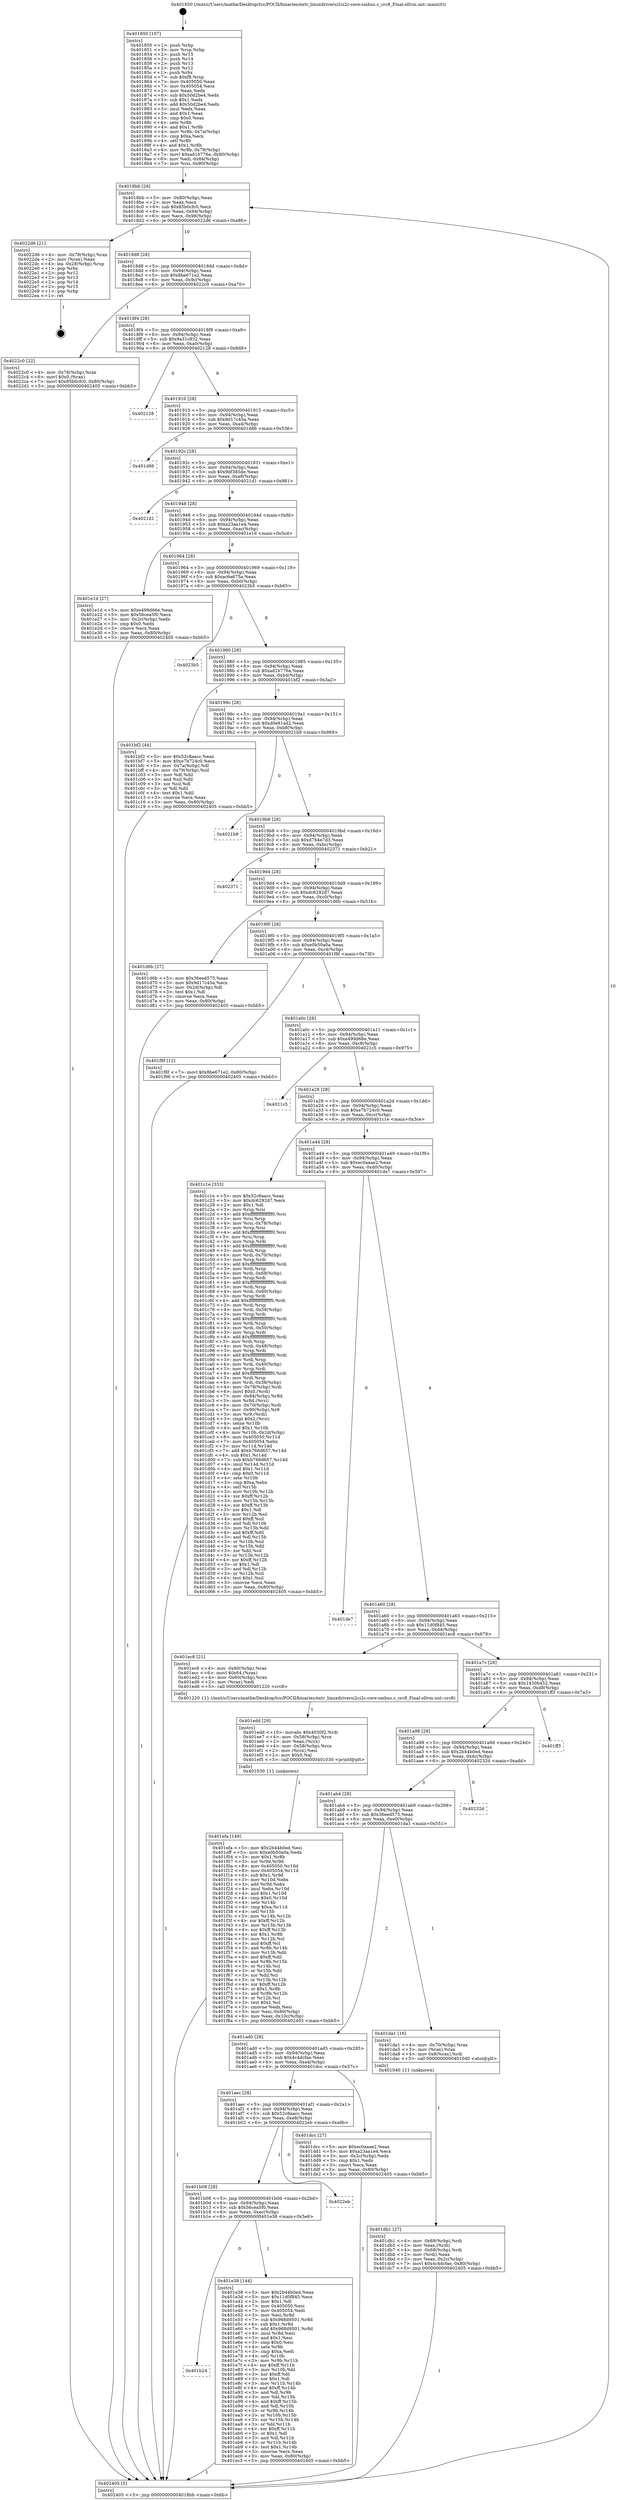digraph "0x401850" {
  label = "0x401850 (/mnt/c/Users/mathe/Desktop/tcc/POCII/binaries/extr_linuxdriversi2ci2c-core-smbus.c_crc8_Final-ollvm.out::main(0))"
  labelloc = "t"
  node[shape=record]

  Entry [label="",width=0.3,height=0.3,shape=circle,fillcolor=black,style=filled]
  "0x4018bb" [label="{
     0x4018bb [29]\l
     | [instrs]\l
     &nbsp;&nbsp;0x4018bb \<+3\>: mov -0x80(%rbp),%eax\l
     &nbsp;&nbsp;0x4018be \<+2\>: mov %eax,%ecx\l
     &nbsp;&nbsp;0x4018c0 \<+6\>: sub $0x85b0cfc0,%ecx\l
     &nbsp;&nbsp;0x4018c6 \<+6\>: mov %eax,-0x94(%rbp)\l
     &nbsp;&nbsp;0x4018cc \<+6\>: mov %ecx,-0x98(%rbp)\l
     &nbsp;&nbsp;0x4018d2 \<+6\>: je 00000000004022d6 \<main+0xa86\>\l
  }"]
  "0x4022d6" [label="{
     0x4022d6 [21]\l
     | [instrs]\l
     &nbsp;&nbsp;0x4022d6 \<+4\>: mov -0x78(%rbp),%rax\l
     &nbsp;&nbsp;0x4022da \<+2\>: mov (%rax),%eax\l
     &nbsp;&nbsp;0x4022dc \<+4\>: lea -0x28(%rbp),%rsp\l
     &nbsp;&nbsp;0x4022e0 \<+1\>: pop %rbx\l
     &nbsp;&nbsp;0x4022e1 \<+2\>: pop %r12\l
     &nbsp;&nbsp;0x4022e3 \<+2\>: pop %r13\l
     &nbsp;&nbsp;0x4022e5 \<+2\>: pop %r14\l
     &nbsp;&nbsp;0x4022e7 \<+2\>: pop %r15\l
     &nbsp;&nbsp;0x4022e9 \<+1\>: pop %rbp\l
     &nbsp;&nbsp;0x4022ea \<+1\>: ret\l
  }"]
  "0x4018d8" [label="{
     0x4018d8 [28]\l
     | [instrs]\l
     &nbsp;&nbsp;0x4018d8 \<+5\>: jmp 00000000004018dd \<main+0x8d\>\l
     &nbsp;&nbsp;0x4018dd \<+6\>: mov -0x94(%rbp),%eax\l
     &nbsp;&nbsp;0x4018e3 \<+5\>: sub $0x8be671e2,%eax\l
     &nbsp;&nbsp;0x4018e8 \<+6\>: mov %eax,-0x9c(%rbp)\l
     &nbsp;&nbsp;0x4018ee \<+6\>: je 00000000004022c0 \<main+0xa70\>\l
  }"]
  Exit [label="",width=0.3,height=0.3,shape=circle,fillcolor=black,style=filled,peripheries=2]
  "0x4022c0" [label="{
     0x4022c0 [22]\l
     | [instrs]\l
     &nbsp;&nbsp;0x4022c0 \<+4\>: mov -0x78(%rbp),%rax\l
     &nbsp;&nbsp;0x4022c4 \<+6\>: movl $0x0,(%rax)\l
     &nbsp;&nbsp;0x4022ca \<+7\>: movl $0x85b0cfc0,-0x80(%rbp)\l
     &nbsp;&nbsp;0x4022d1 \<+5\>: jmp 0000000000402405 \<main+0xbb5\>\l
  }"]
  "0x4018f4" [label="{
     0x4018f4 [28]\l
     | [instrs]\l
     &nbsp;&nbsp;0x4018f4 \<+5\>: jmp 00000000004018f9 \<main+0xa9\>\l
     &nbsp;&nbsp;0x4018f9 \<+6\>: mov -0x94(%rbp),%eax\l
     &nbsp;&nbsp;0x4018ff \<+5\>: sub $0x9a31c932,%eax\l
     &nbsp;&nbsp;0x401904 \<+6\>: mov %eax,-0xa0(%rbp)\l
     &nbsp;&nbsp;0x40190a \<+6\>: je 0000000000402128 \<main+0x8d8\>\l
  }"]
  "0x401efa" [label="{
     0x401efa [149]\l
     | [instrs]\l
     &nbsp;&nbsp;0x401efa \<+5\>: mov $0x2b44b0ed,%esi\l
     &nbsp;&nbsp;0x401eff \<+5\>: mov $0xe0b50a0a,%edx\l
     &nbsp;&nbsp;0x401f04 \<+3\>: mov $0x1,%r8b\l
     &nbsp;&nbsp;0x401f07 \<+3\>: xor %r9d,%r9d\l
     &nbsp;&nbsp;0x401f0a \<+8\>: mov 0x405050,%r10d\l
     &nbsp;&nbsp;0x401f12 \<+8\>: mov 0x405054,%r11d\l
     &nbsp;&nbsp;0x401f1a \<+4\>: sub $0x1,%r9d\l
     &nbsp;&nbsp;0x401f1e \<+3\>: mov %r10d,%ebx\l
     &nbsp;&nbsp;0x401f21 \<+3\>: add %r9d,%ebx\l
     &nbsp;&nbsp;0x401f24 \<+4\>: imul %ebx,%r10d\l
     &nbsp;&nbsp;0x401f28 \<+4\>: and $0x1,%r10d\l
     &nbsp;&nbsp;0x401f2c \<+4\>: cmp $0x0,%r10d\l
     &nbsp;&nbsp;0x401f30 \<+4\>: sete %r14b\l
     &nbsp;&nbsp;0x401f34 \<+4\>: cmp $0xa,%r11d\l
     &nbsp;&nbsp;0x401f38 \<+4\>: setl %r15b\l
     &nbsp;&nbsp;0x401f3c \<+3\>: mov %r14b,%r12b\l
     &nbsp;&nbsp;0x401f3f \<+4\>: xor $0xff,%r12b\l
     &nbsp;&nbsp;0x401f43 \<+3\>: mov %r15b,%r13b\l
     &nbsp;&nbsp;0x401f46 \<+4\>: xor $0xff,%r13b\l
     &nbsp;&nbsp;0x401f4a \<+4\>: xor $0x1,%r8b\l
     &nbsp;&nbsp;0x401f4e \<+3\>: mov %r12b,%cl\l
     &nbsp;&nbsp;0x401f51 \<+3\>: and $0xff,%cl\l
     &nbsp;&nbsp;0x401f54 \<+3\>: and %r8b,%r14b\l
     &nbsp;&nbsp;0x401f57 \<+3\>: mov %r13b,%dil\l
     &nbsp;&nbsp;0x401f5a \<+4\>: and $0xff,%dil\l
     &nbsp;&nbsp;0x401f5e \<+3\>: and %r8b,%r15b\l
     &nbsp;&nbsp;0x401f61 \<+3\>: or %r14b,%cl\l
     &nbsp;&nbsp;0x401f64 \<+3\>: or %r15b,%dil\l
     &nbsp;&nbsp;0x401f67 \<+3\>: xor %dil,%cl\l
     &nbsp;&nbsp;0x401f6a \<+3\>: or %r13b,%r12b\l
     &nbsp;&nbsp;0x401f6d \<+4\>: xor $0xff,%r12b\l
     &nbsp;&nbsp;0x401f71 \<+4\>: or $0x1,%r8b\l
     &nbsp;&nbsp;0x401f75 \<+3\>: and %r8b,%r12b\l
     &nbsp;&nbsp;0x401f78 \<+3\>: or %r12b,%cl\l
     &nbsp;&nbsp;0x401f7b \<+3\>: test $0x1,%cl\l
     &nbsp;&nbsp;0x401f7e \<+3\>: cmovne %edx,%esi\l
     &nbsp;&nbsp;0x401f81 \<+3\>: mov %esi,-0x80(%rbp)\l
     &nbsp;&nbsp;0x401f84 \<+6\>: mov %eax,-0x10c(%rbp)\l
     &nbsp;&nbsp;0x401f8a \<+5\>: jmp 0000000000402405 \<main+0xbb5\>\l
  }"]
  "0x402128" [label="{
     0x402128\l
  }", style=dashed]
  "0x401910" [label="{
     0x401910 [28]\l
     | [instrs]\l
     &nbsp;&nbsp;0x401910 \<+5\>: jmp 0000000000401915 \<main+0xc5\>\l
     &nbsp;&nbsp;0x401915 \<+6\>: mov -0x94(%rbp),%eax\l
     &nbsp;&nbsp;0x40191b \<+5\>: sub $0x9d17c45a,%eax\l
     &nbsp;&nbsp;0x401920 \<+6\>: mov %eax,-0xa4(%rbp)\l
     &nbsp;&nbsp;0x401926 \<+6\>: je 0000000000401d86 \<main+0x536\>\l
  }"]
  "0x401edd" [label="{
     0x401edd [29]\l
     | [instrs]\l
     &nbsp;&nbsp;0x401edd \<+10\>: movabs $0x4030f2,%rdi\l
     &nbsp;&nbsp;0x401ee7 \<+4\>: mov -0x58(%rbp),%rcx\l
     &nbsp;&nbsp;0x401eeb \<+2\>: mov %eax,(%rcx)\l
     &nbsp;&nbsp;0x401eed \<+4\>: mov -0x58(%rbp),%rcx\l
     &nbsp;&nbsp;0x401ef1 \<+2\>: mov (%rcx),%esi\l
     &nbsp;&nbsp;0x401ef3 \<+2\>: mov $0x0,%al\l
     &nbsp;&nbsp;0x401ef5 \<+5\>: call 0000000000401030 \<printf@plt\>\l
     | [calls]\l
     &nbsp;&nbsp;0x401030 \{1\} (unknown)\l
  }"]
  "0x401d86" [label="{
     0x401d86\l
  }", style=dashed]
  "0x40192c" [label="{
     0x40192c [28]\l
     | [instrs]\l
     &nbsp;&nbsp;0x40192c \<+5\>: jmp 0000000000401931 \<main+0xe1\>\l
     &nbsp;&nbsp;0x401931 \<+6\>: mov -0x94(%rbp),%eax\l
     &nbsp;&nbsp;0x401937 \<+5\>: sub $0x9df385de,%eax\l
     &nbsp;&nbsp;0x40193c \<+6\>: mov %eax,-0xa8(%rbp)\l
     &nbsp;&nbsp;0x401942 \<+6\>: je 00000000004021d1 \<main+0x981\>\l
  }"]
  "0x401b24" [label="{
     0x401b24\l
  }", style=dashed]
  "0x4021d1" [label="{
     0x4021d1\l
  }", style=dashed]
  "0x401948" [label="{
     0x401948 [28]\l
     | [instrs]\l
     &nbsp;&nbsp;0x401948 \<+5\>: jmp 000000000040194d \<main+0xfd\>\l
     &nbsp;&nbsp;0x40194d \<+6\>: mov -0x94(%rbp),%eax\l
     &nbsp;&nbsp;0x401953 \<+5\>: sub $0xa23aa1e4,%eax\l
     &nbsp;&nbsp;0x401958 \<+6\>: mov %eax,-0xac(%rbp)\l
     &nbsp;&nbsp;0x40195e \<+6\>: je 0000000000401e1d \<main+0x5cd\>\l
  }"]
  "0x401e38" [label="{
     0x401e38 [144]\l
     | [instrs]\l
     &nbsp;&nbsp;0x401e38 \<+5\>: mov $0x2b44b0ed,%eax\l
     &nbsp;&nbsp;0x401e3d \<+5\>: mov $0x11d0f845,%ecx\l
     &nbsp;&nbsp;0x401e42 \<+2\>: mov $0x1,%dl\l
     &nbsp;&nbsp;0x401e44 \<+7\>: mov 0x405050,%esi\l
     &nbsp;&nbsp;0x401e4b \<+7\>: mov 0x405054,%edi\l
     &nbsp;&nbsp;0x401e52 \<+3\>: mov %esi,%r8d\l
     &nbsp;&nbsp;0x401e55 \<+7\>: sub $0x968d9501,%r8d\l
     &nbsp;&nbsp;0x401e5c \<+4\>: sub $0x1,%r8d\l
     &nbsp;&nbsp;0x401e60 \<+7\>: add $0x968d9501,%r8d\l
     &nbsp;&nbsp;0x401e67 \<+4\>: imul %r8d,%esi\l
     &nbsp;&nbsp;0x401e6b \<+3\>: and $0x1,%esi\l
     &nbsp;&nbsp;0x401e6e \<+3\>: cmp $0x0,%esi\l
     &nbsp;&nbsp;0x401e71 \<+4\>: sete %r9b\l
     &nbsp;&nbsp;0x401e75 \<+3\>: cmp $0xa,%edi\l
     &nbsp;&nbsp;0x401e78 \<+4\>: setl %r10b\l
     &nbsp;&nbsp;0x401e7c \<+3\>: mov %r9b,%r11b\l
     &nbsp;&nbsp;0x401e7f \<+4\>: xor $0xff,%r11b\l
     &nbsp;&nbsp;0x401e83 \<+3\>: mov %r10b,%bl\l
     &nbsp;&nbsp;0x401e86 \<+3\>: xor $0xff,%bl\l
     &nbsp;&nbsp;0x401e89 \<+3\>: xor $0x1,%dl\l
     &nbsp;&nbsp;0x401e8c \<+3\>: mov %r11b,%r14b\l
     &nbsp;&nbsp;0x401e8f \<+4\>: and $0xff,%r14b\l
     &nbsp;&nbsp;0x401e93 \<+3\>: and %dl,%r9b\l
     &nbsp;&nbsp;0x401e96 \<+3\>: mov %bl,%r15b\l
     &nbsp;&nbsp;0x401e99 \<+4\>: and $0xff,%r15b\l
     &nbsp;&nbsp;0x401e9d \<+3\>: and %dl,%r10b\l
     &nbsp;&nbsp;0x401ea0 \<+3\>: or %r9b,%r14b\l
     &nbsp;&nbsp;0x401ea3 \<+3\>: or %r10b,%r15b\l
     &nbsp;&nbsp;0x401ea6 \<+3\>: xor %r15b,%r14b\l
     &nbsp;&nbsp;0x401ea9 \<+3\>: or %bl,%r11b\l
     &nbsp;&nbsp;0x401eac \<+4\>: xor $0xff,%r11b\l
     &nbsp;&nbsp;0x401eb0 \<+3\>: or $0x1,%dl\l
     &nbsp;&nbsp;0x401eb3 \<+3\>: and %dl,%r11b\l
     &nbsp;&nbsp;0x401eb6 \<+3\>: or %r11b,%r14b\l
     &nbsp;&nbsp;0x401eb9 \<+4\>: test $0x1,%r14b\l
     &nbsp;&nbsp;0x401ebd \<+3\>: cmovne %ecx,%eax\l
     &nbsp;&nbsp;0x401ec0 \<+3\>: mov %eax,-0x80(%rbp)\l
     &nbsp;&nbsp;0x401ec3 \<+5\>: jmp 0000000000402405 \<main+0xbb5\>\l
  }"]
  "0x401e1d" [label="{
     0x401e1d [27]\l
     | [instrs]\l
     &nbsp;&nbsp;0x401e1d \<+5\>: mov $0xe499d66e,%eax\l
     &nbsp;&nbsp;0x401e22 \<+5\>: mov $0x56cea5f0,%ecx\l
     &nbsp;&nbsp;0x401e27 \<+3\>: mov -0x2c(%rbp),%edx\l
     &nbsp;&nbsp;0x401e2a \<+3\>: cmp $0x0,%edx\l
     &nbsp;&nbsp;0x401e2d \<+3\>: cmove %ecx,%eax\l
     &nbsp;&nbsp;0x401e30 \<+3\>: mov %eax,-0x80(%rbp)\l
     &nbsp;&nbsp;0x401e33 \<+5\>: jmp 0000000000402405 \<main+0xbb5\>\l
  }"]
  "0x401964" [label="{
     0x401964 [28]\l
     | [instrs]\l
     &nbsp;&nbsp;0x401964 \<+5\>: jmp 0000000000401969 \<main+0x119\>\l
     &nbsp;&nbsp;0x401969 \<+6\>: mov -0x94(%rbp),%eax\l
     &nbsp;&nbsp;0x40196f \<+5\>: sub $0xac6e675a,%eax\l
     &nbsp;&nbsp;0x401974 \<+6\>: mov %eax,-0xb0(%rbp)\l
     &nbsp;&nbsp;0x40197a \<+6\>: je 00000000004023b5 \<main+0xb65\>\l
  }"]
  "0x401b08" [label="{
     0x401b08 [28]\l
     | [instrs]\l
     &nbsp;&nbsp;0x401b08 \<+5\>: jmp 0000000000401b0d \<main+0x2bd\>\l
     &nbsp;&nbsp;0x401b0d \<+6\>: mov -0x94(%rbp),%eax\l
     &nbsp;&nbsp;0x401b13 \<+5\>: sub $0x56cea5f0,%eax\l
     &nbsp;&nbsp;0x401b18 \<+6\>: mov %eax,-0xec(%rbp)\l
     &nbsp;&nbsp;0x401b1e \<+6\>: je 0000000000401e38 \<main+0x5e8\>\l
  }"]
  "0x4023b5" [label="{
     0x4023b5\l
  }", style=dashed]
  "0x401980" [label="{
     0x401980 [28]\l
     | [instrs]\l
     &nbsp;&nbsp;0x401980 \<+5\>: jmp 0000000000401985 \<main+0x135\>\l
     &nbsp;&nbsp;0x401985 \<+6\>: mov -0x94(%rbp),%eax\l
     &nbsp;&nbsp;0x40198b \<+5\>: sub $0xad1b776a,%eax\l
     &nbsp;&nbsp;0x401990 \<+6\>: mov %eax,-0xb4(%rbp)\l
     &nbsp;&nbsp;0x401996 \<+6\>: je 0000000000401bf2 \<main+0x3a2\>\l
  }"]
  "0x4022eb" [label="{
     0x4022eb\l
  }", style=dashed]
  "0x401bf2" [label="{
     0x401bf2 [44]\l
     | [instrs]\l
     &nbsp;&nbsp;0x401bf2 \<+5\>: mov $0x52c8aacc,%eax\l
     &nbsp;&nbsp;0x401bf7 \<+5\>: mov $0xe7b724c0,%ecx\l
     &nbsp;&nbsp;0x401bfc \<+3\>: mov -0x7a(%rbp),%dl\l
     &nbsp;&nbsp;0x401bff \<+4\>: mov -0x79(%rbp),%sil\l
     &nbsp;&nbsp;0x401c03 \<+3\>: mov %dl,%dil\l
     &nbsp;&nbsp;0x401c06 \<+3\>: and %sil,%dil\l
     &nbsp;&nbsp;0x401c09 \<+3\>: xor %sil,%dl\l
     &nbsp;&nbsp;0x401c0c \<+3\>: or %dl,%dil\l
     &nbsp;&nbsp;0x401c0f \<+4\>: test $0x1,%dil\l
     &nbsp;&nbsp;0x401c13 \<+3\>: cmovne %ecx,%eax\l
     &nbsp;&nbsp;0x401c16 \<+3\>: mov %eax,-0x80(%rbp)\l
     &nbsp;&nbsp;0x401c19 \<+5\>: jmp 0000000000402405 \<main+0xbb5\>\l
  }"]
  "0x40199c" [label="{
     0x40199c [28]\l
     | [instrs]\l
     &nbsp;&nbsp;0x40199c \<+5\>: jmp 00000000004019a1 \<main+0x151\>\l
     &nbsp;&nbsp;0x4019a1 \<+6\>: mov -0x94(%rbp),%eax\l
     &nbsp;&nbsp;0x4019a7 \<+5\>: sub $0xd0e91ad2,%eax\l
     &nbsp;&nbsp;0x4019ac \<+6\>: mov %eax,-0xb8(%rbp)\l
     &nbsp;&nbsp;0x4019b2 \<+6\>: je 00000000004021b9 \<main+0x969\>\l
  }"]
  "0x402405" [label="{
     0x402405 [5]\l
     | [instrs]\l
     &nbsp;&nbsp;0x402405 \<+5\>: jmp 00000000004018bb \<main+0x6b\>\l
  }"]
  "0x401850" [label="{
     0x401850 [107]\l
     | [instrs]\l
     &nbsp;&nbsp;0x401850 \<+1\>: push %rbp\l
     &nbsp;&nbsp;0x401851 \<+3\>: mov %rsp,%rbp\l
     &nbsp;&nbsp;0x401854 \<+2\>: push %r15\l
     &nbsp;&nbsp;0x401856 \<+2\>: push %r14\l
     &nbsp;&nbsp;0x401858 \<+2\>: push %r13\l
     &nbsp;&nbsp;0x40185a \<+2\>: push %r12\l
     &nbsp;&nbsp;0x40185c \<+1\>: push %rbx\l
     &nbsp;&nbsp;0x40185d \<+7\>: sub $0xf8,%rsp\l
     &nbsp;&nbsp;0x401864 \<+7\>: mov 0x405050,%eax\l
     &nbsp;&nbsp;0x40186b \<+7\>: mov 0x405054,%ecx\l
     &nbsp;&nbsp;0x401872 \<+2\>: mov %eax,%edx\l
     &nbsp;&nbsp;0x401874 \<+6\>: sub $0x50d2be4,%edx\l
     &nbsp;&nbsp;0x40187a \<+3\>: sub $0x1,%edx\l
     &nbsp;&nbsp;0x40187d \<+6\>: add $0x50d2be4,%edx\l
     &nbsp;&nbsp;0x401883 \<+3\>: imul %edx,%eax\l
     &nbsp;&nbsp;0x401886 \<+3\>: and $0x1,%eax\l
     &nbsp;&nbsp;0x401889 \<+3\>: cmp $0x0,%eax\l
     &nbsp;&nbsp;0x40188c \<+4\>: sete %r8b\l
     &nbsp;&nbsp;0x401890 \<+4\>: and $0x1,%r8b\l
     &nbsp;&nbsp;0x401894 \<+4\>: mov %r8b,-0x7a(%rbp)\l
     &nbsp;&nbsp;0x401898 \<+3\>: cmp $0xa,%ecx\l
     &nbsp;&nbsp;0x40189b \<+4\>: setl %r8b\l
     &nbsp;&nbsp;0x40189f \<+4\>: and $0x1,%r8b\l
     &nbsp;&nbsp;0x4018a3 \<+4\>: mov %r8b,-0x79(%rbp)\l
     &nbsp;&nbsp;0x4018a7 \<+7\>: movl $0xad1b776a,-0x80(%rbp)\l
     &nbsp;&nbsp;0x4018ae \<+6\>: mov %edi,-0x84(%rbp)\l
     &nbsp;&nbsp;0x4018b4 \<+7\>: mov %rsi,-0x90(%rbp)\l
  }"]
  "0x401aec" [label="{
     0x401aec [28]\l
     | [instrs]\l
     &nbsp;&nbsp;0x401aec \<+5\>: jmp 0000000000401af1 \<main+0x2a1\>\l
     &nbsp;&nbsp;0x401af1 \<+6\>: mov -0x94(%rbp),%eax\l
     &nbsp;&nbsp;0x401af7 \<+5\>: sub $0x52c8aacc,%eax\l
     &nbsp;&nbsp;0x401afc \<+6\>: mov %eax,-0xe8(%rbp)\l
     &nbsp;&nbsp;0x401b02 \<+6\>: je 00000000004022eb \<main+0xa9b\>\l
  }"]
  "0x4021b9" [label="{
     0x4021b9\l
  }", style=dashed]
  "0x4019b8" [label="{
     0x4019b8 [28]\l
     | [instrs]\l
     &nbsp;&nbsp;0x4019b8 \<+5\>: jmp 00000000004019bd \<main+0x16d\>\l
     &nbsp;&nbsp;0x4019bd \<+6\>: mov -0x94(%rbp),%eax\l
     &nbsp;&nbsp;0x4019c3 \<+5\>: sub $0xd764e7d3,%eax\l
     &nbsp;&nbsp;0x4019c8 \<+6\>: mov %eax,-0xbc(%rbp)\l
     &nbsp;&nbsp;0x4019ce \<+6\>: je 0000000000402371 \<main+0xb21\>\l
  }"]
  "0x401dcc" [label="{
     0x401dcc [27]\l
     | [instrs]\l
     &nbsp;&nbsp;0x401dcc \<+5\>: mov $0xec0aaae2,%eax\l
     &nbsp;&nbsp;0x401dd1 \<+5\>: mov $0xa23aa1e4,%ecx\l
     &nbsp;&nbsp;0x401dd6 \<+3\>: mov -0x2c(%rbp),%edx\l
     &nbsp;&nbsp;0x401dd9 \<+3\>: cmp $0x1,%edx\l
     &nbsp;&nbsp;0x401ddc \<+3\>: cmovl %ecx,%eax\l
     &nbsp;&nbsp;0x401ddf \<+3\>: mov %eax,-0x80(%rbp)\l
     &nbsp;&nbsp;0x401de2 \<+5\>: jmp 0000000000402405 \<main+0xbb5\>\l
  }"]
  "0x402371" [label="{
     0x402371\l
  }", style=dashed]
  "0x4019d4" [label="{
     0x4019d4 [28]\l
     | [instrs]\l
     &nbsp;&nbsp;0x4019d4 \<+5\>: jmp 00000000004019d9 \<main+0x189\>\l
     &nbsp;&nbsp;0x4019d9 \<+6\>: mov -0x94(%rbp),%eax\l
     &nbsp;&nbsp;0x4019df \<+5\>: sub $0xdc6292d7,%eax\l
     &nbsp;&nbsp;0x4019e4 \<+6\>: mov %eax,-0xc0(%rbp)\l
     &nbsp;&nbsp;0x4019ea \<+6\>: je 0000000000401d6b \<main+0x51b\>\l
  }"]
  "0x401db1" [label="{
     0x401db1 [27]\l
     | [instrs]\l
     &nbsp;&nbsp;0x401db1 \<+4\>: mov -0x68(%rbp),%rdi\l
     &nbsp;&nbsp;0x401db5 \<+2\>: mov %eax,(%rdi)\l
     &nbsp;&nbsp;0x401db7 \<+4\>: mov -0x68(%rbp),%rdi\l
     &nbsp;&nbsp;0x401dbb \<+2\>: mov (%rdi),%eax\l
     &nbsp;&nbsp;0x401dbd \<+3\>: mov %eax,-0x2c(%rbp)\l
     &nbsp;&nbsp;0x401dc0 \<+7\>: movl $0x4c4dcfae,-0x80(%rbp)\l
     &nbsp;&nbsp;0x401dc7 \<+5\>: jmp 0000000000402405 \<main+0xbb5\>\l
  }"]
  "0x401d6b" [label="{
     0x401d6b [27]\l
     | [instrs]\l
     &nbsp;&nbsp;0x401d6b \<+5\>: mov $0x36eed575,%eax\l
     &nbsp;&nbsp;0x401d70 \<+5\>: mov $0x9d17c45a,%ecx\l
     &nbsp;&nbsp;0x401d75 \<+3\>: mov -0x2d(%rbp),%dl\l
     &nbsp;&nbsp;0x401d78 \<+3\>: test $0x1,%dl\l
     &nbsp;&nbsp;0x401d7b \<+3\>: cmovne %ecx,%eax\l
     &nbsp;&nbsp;0x401d7e \<+3\>: mov %eax,-0x80(%rbp)\l
     &nbsp;&nbsp;0x401d81 \<+5\>: jmp 0000000000402405 \<main+0xbb5\>\l
  }"]
  "0x4019f0" [label="{
     0x4019f0 [28]\l
     | [instrs]\l
     &nbsp;&nbsp;0x4019f0 \<+5\>: jmp 00000000004019f5 \<main+0x1a5\>\l
     &nbsp;&nbsp;0x4019f5 \<+6\>: mov -0x94(%rbp),%eax\l
     &nbsp;&nbsp;0x4019fb \<+5\>: sub $0xe0b50a0a,%eax\l
     &nbsp;&nbsp;0x401a00 \<+6\>: mov %eax,-0xc4(%rbp)\l
     &nbsp;&nbsp;0x401a06 \<+6\>: je 0000000000401f8f \<main+0x73f\>\l
  }"]
  "0x401ad0" [label="{
     0x401ad0 [28]\l
     | [instrs]\l
     &nbsp;&nbsp;0x401ad0 \<+5\>: jmp 0000000000401ad5 \<main+0x285\>\l
     &nbsp;&nbsp;0x401ad5 \<+6\>: mov -0x94(%rbp),%eax\l
     &nbsp;&nbsp;0x401adb \<+5\>: sub $0x4c4dcfae,%eax\l
     &nbsp;&nbsp;0x401ae0 \<+6\>: mov %eax,-0xe4(%rbp)\l
     &nbsp;&nbsp;0x401ae6 \<+6\>: je 0000000000401dcc \<main+0x57c\>\l
  }"]
  "0x401f8f" [label="{
     0x401f8f [12]\l
     | [instrs]\l
     &nbsp;&nbsp;0x401f8f \<+7\>: movl $0x8be671e2,-0x80(%rbp)\l
     &nbsp;&nbsp;0x401f96 \<+5\>: jmp 0000000000402405 \<main+0xbb5\>\l
  }"]
  "0x401a0c" [label="{
     0x401a0c [28]\l
     | [instrs]\l
     &nbsp;&nbsp;0x401a0c \<+5\>: jmp 0000000000401a11 \<main+0x1c1\>\l
     &nbsp;&nbsp;0x401a11 \<+6\>: mov -0x94(%rbp),%eax\l
     &nbsp;&nbsp;0x401a17 \<+5\>: sub $0xe499d66e,%eax\l
     &nbsp;&nbsp;0x401a1c \<+6\>: mov %eax,-0xc8(%rbp)\l
     &nbsp;&nbsp;0x401a22 \<+6\>: je 00000000004021c5 \<main+0x975\>\l
  }"]
  "0x401da1" [label="{
     0x401da1 [16]\l
     | [instrs]\l
     &nbsp;&nbsp;0x401da1 \<+4\>: mov -0x70(%rbp),%rax\l
     &nbsp;&nbsp;0x401da5 \<+3\>: mov (%rax),%rax\l
     &nbsp;&nbsp;0x401da8 \<+4\>: mov 0x8(%rax),%rdi\l
     &nbsp;&nbsp;0x401dac \<+5\>: call 0000000000401040 \<atoi@plt\>\l
     | [calls]\l
     &nbsp;&nbsp;0x401040 \{1\} (unknown)\l
  }"]
  "0x4021c5" [label="{
     0x4021c5\l
  }", style=dashed]
  "0x401a28" [label="{
     0x401a28 [28]\l
     | [instrs]\l
     &nbsp;&nbsp;0x401a28 \<+5\>: jmp 0000000000401a2d \<main+0x1dd\>\l
     &nbsp;&nbsp;0x401a2d \<+6\>: mov -0x94(%rbp),%eax\l
     &nbsp;&nbsp;0x401a33 \<+5\>: sub $0xe7b724c0,%eax\l
     &nbsp;&nbsp;0x401a38 \<+6\>: mov %eax,-0xcc(%rbp)\l
     &nbsp;&nbsp;0x401a3e \<+6\>: je 0000000000401c1e \<main+0x3ce\>\l
  }"]
  "0x401ab4" [label="{
     0x401ab4 [28]\l
     | [instrs]\l
     &nbsp;&nbsp;0x401ab4 \<+5\>: jmp 0000000000401ab9 \<main+0x269\>\l
     &nbsp;&nbsp;0x401ab9 \<+6\>: mov -0x94(%rbp),%eax\l
     &nbsp;&nbsp;0x401abf \<+5\>: sub $0x36eed575,%eax\l
     &nbsp;&nbsp;0x401ac4 \<+6\>: mov %eax,-0xe0(%rbp)\l
     &nbsp;&nbsp;0x401aca \<+6\>: je 0000000000401da1 \<main+0x551\>\l
  }"]
  "0x401c1e" [label="{
     0x401c1e [333]\l
     | [instrs]\l
     &nbsp;&nbsp;0x401c1e \<+5\>: mov $0x52c8aacc,%eax\l
     &nbsp;&nbsp;0x401c23 \<+5\>: mov $0xdc6292d7,%ecx\l
     &nbsp;&nbsp;0x401c28 \<+2\>: mov $0x1,%dl\l
     &nbsp;&nbsp;0x401c2a \<+3\>: mov %rsp,%rsi\l
     &nbsp;&nbsp;0x401c2d \<+4\>: add $0xfffffffffffffff0,%rsi\l
     &nbsp;&nbsp;0x401c31 \<+3\>: mov %rsi,%rsp\l
     &nbsp;&nbsp;0x401c34 \<+4\>: mov %rsi,-0x78(%rbp)\l
     &nbsp;&nbsp;0x401c38 \<+3\>: mov %rsp,%rsi\l
     &nbsp;&nbsp;0x401c3b \<+4\>: add $0xfffffffffffffff0,%rsi\l
     &nbsp;&nbsp;0x401c3f \<+3\>: mov %rsi,%rsp\l
     &nbsp;&nbsp;0x401c42 \<+3\>: mov %rsp,%rdi\l
     &nbsp;&nbsp;0x401c45 \<+4\>: add $0xfffffffffffffff0,%rdi\l
     &nbsp;&nbsp;0x401c49 \<+3\>: mov %rdi,%rsp\l
     &nbsp;&nbsp;0x401c4c \<+4\>: mov %rdi,-0x70(%rbp)\l
     &nbsp;&nbsp;0x401c50 \<+3\>: mov %rsp,%rdi\l
     &nbsp;&nbsp;0x401c53 \<+4\>: add $0xfffffffffffffff0,%rdi\l
     &nbsp;&nbsp;0x401c57 \<+3\>: mov %rdi,%rsp\l
     &nbsp;&nbsp;0x401c5a \<+4\>: mov %rdi,-0x68(%rbp)\l
     &nbsp;&nbsp;0x401c5e \<+3\>: mov %rsp,%rdi\l
     &nbsp;&nbsp;0x401c61 \<+4\>: add $0xfffffffffffffff0,%rdi\l
     &nbsp;&nbsp;0x401c65 \<+3\>: mov %rdi,%rsp\l
     &nbsp;&nbsp;0x401c68 \<+4\>: mov %rdi,-0x60(%rbp)\l
     &nbsp;&nbsp;0x401c6c \<+3\>: mov %rsp,%rdi\l
     &nbsp;&nbsp;0x401c6f \<+4\>: add $0xfffffffffffffff0,%rdi\l
     &nbsp;&nbsp;0x401c73 \<+3\>: mov %rdi,%rsp\l
     &nbsp;&nbsp;0x401c76 \<+4\>: mov %rdi,-0x58(%rbp)\l
     &nbsp;&nbsp;0x401c7a \<+3\>: mov %rsp,%rdi\l
     &nbsp;&nbsp;0x401c7d \<+4\>: add $0xfffffffffffffff0,%rdi\l
     &nbsp;&nbsp;0x401c81 \<+3\>: mov %rdi,%rsp\l
     &nbsp;&nbsp;0x401c84 \<+4\>: mov %rdi,-0x50(%rbp)\l
     &nbsp;&nbsp;0x401c88 \<+3\>: mov %rsp,%rdi\l
     &nbsp;&nbsp;0x401c8b \<+4\>: add $0xfffffffffffffff0,%rdi\l
     &nbsp;&nbsp;0x401c8f \<+3\>: mov %rdi,%rsp\l
     &nbsp;&nbsp;0x401c92 \<+4\>: mov %rdi,-0x48(%rbp)\l
     &nbsp;&nbsp;0x401c96 \<+3\>: mov %rsp,%rdi\l
     &nbsp;&nbsp;0x401c99 \<+4\>: add $0xfffffffffffffff0,%rdi\l
     &nbsp;&nbsp;0x401c9d \<+3\>: mov %rdi,%rsp\l
     &nbsp;&nbsp;0x401ca0 \<+4\>: mov %rdi,-0x40(%rbp)\l
     &nbsp;&nbsp;0x401ca4 \<+3\>: mov %rsp,%rdi\l
     &nbsp;&nbsp;0x401ca7 \<+4\>: add $0xfffffffffffffff0,%rdi\l
     &nbsp;&nbsp;0x401cab \<+3\>: mov %rdi,%rsp\l
     &nbsp;&nbsp;0x401cae \<+4\>: mov %rdi,-0x38(%rbp)\l
     &nbsp;&nbsp;0x401cb2 \<+4\>: mov -0x78(%rbp),%rdi\l
     &nbsp;&nbsp;0x401cb6 \<+6\>: movl $0x0,(%rdi)\l
     &nbsp;&nbsp;0x401cbc \<+7\>: mov -0x84(%rbp),%r8d\l
     &nbsp;&nbsp;0x401cc3 \<+3\>: mov %r8d,(%rsi)\l
     &nbsp;&nbsp;0x401cc6 \<+4\>: mov -0x70(%rbp),%rdi\l
     &nbsp;&nbsp;0x401cca \<+7\>: mov -0x90(%rbp),%r9\l
     &nbsp;&nbsp;0x401cd1 \<+3\>: mov %r9,(%rdi)\l
     &nbsp;&nbsp;0x401cd4 \<+3\>: cmpl $0x2,(%rsi)\l
     &nbsp;&nbsp;0x401cd7 \<+4\>: setne %r10b\l
     &nbsp;&nbsp;0x401cdb \<+4\>: and $0x1,%r10b\l
     &nbsp;&nbsp;0x401cdf \<+4\>: mov %r10b,-0x2d(%rbp)\l
     &nbsp;&nbsp;0x401ce3 \<+8\>: mov 0x405050,%r11d\l
     &nbsp;&nbsp;0x401ceb \<+7\>: mov 0x405054,%ebx\l
     &nbsp;&nbsp;0x401cf2 \<+3\>: mov %r11d,%r14d\l
     &nbsp;&nbsp;0x401cf5 \<+7\>: add $0xb766d657,%r14d\l
     &nbsp;&nbsp;0x401cfc \<+4\>: sub $0x1,%r14d\l
     &nbsp;&nbsp;0x401d00 \<+7\>: sub $0xb766d657,%r14d\l
     &nbsp;&nbsp;0x401d07 \<+4\>: imul %r14d,%r11d\l
     &nbsp;&nbsp;0x401d0b \<+4\>: and $0x1,%r11d\l
     &nbsp;&nbsp;0x401d0f \<+4\>: cmp $0x0,%r11d\l
     &nbsp;&nbsp;0x401d13 \<+4\>: sete %r10b\l
     &nbsp;&nbsp;0x401d17 \<+3\>: cmp $0xa,%ebx\l
     &nbsp;&nbsp;0x401d1a \<+4\>: setl %r15b\l
     &nbsp;&nbsp;0x401d1e \<+3\>: mov %r10b,%r12b\l
     &nbsp;&nbsp;0x401d21 \<+4\>: xor $0xff,%r12b\l
     &nbsp;&nbsp;0x401d25 \<+3\>: mov %r15b,%r13b\l
     &nbsp;&nbsp;0x401d28 \<+4\>: xor $0xff,%r13b\l
     &nbsp;&nbsp;0x401d2c \<+3\>: xor $0x1,%dl\l
     &nbsp;&nbsp;0x401d2f \<+3\>: mov %r12b,%sil\l
     &nbsp;&nbsp;0x401d32 \<+4\>: and $0xff,%sil\l
     &nbsp;&nbsp;0x401d36 \<+3\>: and %dl,%r10b\l
     &nbsp;&nbsp;0x401d39 \<+3\>: mov %r13b,%dil\l
     &nbsp;&nbsp;0x401d3c \<+4\>: and $0xff,%dil\l
     &nbsp;&nbsp;0x401d40 \<+3\>: and %dl,%r15b\l
     &nbsp;&nbsp;0x401d43 \<+3\>: or %r10b,%sil\l
     &nbsp;&nbsp;0x401d46 \<+3\>: or %r15b,%dil\l
     &nbsp;&nbsp;0x401d49 \<+3\>: xor %dil,%sil\l
     &nbsp;&nbsp;0x401d4c \<+3\>: or %r13b,%r12b\l
     &nbsp;&nbsp;0x401d4f \<+4\>: xor $0xff,%r12b\l
     &nbsp;&nbsp;0x401d53 \<+3\>: or $0x1,%dl\l
     &nbsp;&nbsp;0x401d56 \<+3\>: and %dl,%r12b\l
     &nbsp;&nbsp;0x401d59 \<+3\>: or %r12b,%sil\l
     &nbsp;&nbsp;0x401d5c \<+4\>: test $0x1,%sil\l
     &nbsp;&nbsp;0x401d60 \<+3\>: cmovne %ecx,%eax\l
     &nbsp;&nbsp;0x401d63 \<+3\>: mov %eax,-0x80(%rbp)\l
     &nbsp;&nbsp;0x401d66 \<+5\>: jmp 0000000000402405 \<main+0xbb5\>\l
  }"]
  "0x401a44" [label="{
     0x401a44 [28]\l
     | [instrs]\l
     &nbsp;&nbsp;0x401a44 \<+5\>: jmp 0000000000401a49 \<main+0x1f9\>\l
     &nbsp;&nbsp;0x401a49 \<+6\>: mov -0x94(%rbp),%eax\l
     &nbsp;&nbsp;0x401a4f \<+5\>: sub $0xec0aaae2,%eax\l
     &nbsp;&nbsp;0x401a54 \<+6\>: mov %eax,-0xd0(%rbp)\l
     &nbsp;&nbsp;0x401a5a \<+6\>: je 0000000000401de7 \<main+0x597\>\l
  }"]
  "0x40232d" [label="{
     0x40232d\l
  }", style=dashed]
  "0x401a98" [label="{
     0x401a98 [28]\l
     | [instrs]\l
     &nbsp;&nbsp;0x401a98 \<+5\>: jmp 0000000000401a9d \<main+0x24d\>\l
     &nbsp;&nbsp;0x401a9d \<+6\>: mov -0x94(%rbp),%eax\l
     &nbsp;&nbsp;0x401aa3 \<+5\>: sub $0x2b44b0ed,%eax\l
     &nbsp;&nbsp;0x401aa8 \<+6\>: mov %eax,-0xdc(%rbp)\l
     &nbsp;&nbsp;0x401aae \<+6\>: je 000000000040232d \<main+0xadd\>\l
  }"]
  "0x401de7" [label="{
     0x401de7\l
  }", style=dashed]
  "0x401a60" [label="{
     0x401a60 [28]\l
     | [instrs]\l
     &nbsp;&nbsp;0x401a60 \<+5\>: jmp 0000000000401a65 \<main+0x215\>\l
     &nbsp;&nbsp;0x401a65 \<+6\>: mov -0x94(%rbp),%eax\l
     &nbsp;&nbsp;0x401a6b \<+5\>: sub $0x11d0f845,%eax\l
     &nbsp;&nbsp;0x401a70 \<+6\>: mov %eax,-0xd4(%rbp)\l
     &nbsp;&nbsp;0x401a76 \<+6\>: je 0000000000401ec8 \<main+0x678\>\l
  }"]
  "0x401ff3" [label="{
     0x401ff3\l
  }", style=dashed]
  "0x401ec8" [label="{
     0x401ec8 [21]\l
     | [instrs]\l
     &nbsp;&nbsp;0x401ec8 \<+4\>: mov -0x60(%rbp),%rax\l
     &nbsp;&nbsp;0x401ecc \<+6\>: movl $0x64,(%rax)\l
     &nbsp;&nbsp;0x401ed2 \<+4\>: mov -0x60(%rbp),%rax\l
     &nbsp;&nbsp;0x401ed6 \<+2\>: mov (%rax),%edi\l
     &nbsp;&nbsp;0x401ed8 \<+5\>: call 0000000000401220 \<crc8\>\l
     | [calls]\l
     &nbsp;&nbsp;0x401220 \{1\} (/mnt/c/Users/mathe/Desktop/tcc/POCII/binaries/extr_linuxdriversi2ci2c-core-smbus.c_crc8_Final-ollvm.out::crc8)\l
  }"]
  "0x401a7c" [label="{
     0x401a7c [28]\l
     | [instrs]\l
     &nbsp;&nbsp;0x401a7c \<+5\>: jmp 0000000000401a81 \<main+0x231\>\l
     &nbsp;&nbsp;0x401a81 \<+6\>: mov -0x94(%rbp),%eax\l
     &nbsp;&nbsp;0x401a87 \<+5\>: sub $0x1430b452,%eax\l
     &nbsp;&nbsp;0x401a8c \<+6\>: mov %eax,-0xd8(%rbp)\l
     &nbsp;&nbsp;0x401a92 \<+6\>: je 0000000000401ff3 \<main+0x7a3\>\l
  }"]
  Entry -> "0x401850" [label=" 1"]
  "0x4018bb" -> "0x4022d6" [label=" 1"]
  "0x4018bb" -> "0x4018d8" [label=" 10"]
  "0x4022d6" -> Exit [label=" 1"]
  "0x4018d8" -> "0x4022c0" [label=" 1"]
  "0x4018d8" -> "0x4018f4" [label=" 9"]
  "0x4022c0" -> "0x402405" [label=" 1"]
  "0x4018f4" -> "0x402128" [label=" 0"]
  "0x4018f4" -> "0x401910" [label=" 9"]
  "0x401f8f" -> "0x402405" [label=" 1"]
  "0x401910" -> "0x401d86" [label=" 0"]
  "0x401910" -> "0x40192c" [label=" 9"]
  "0x401efa" -> "0x402405" [label=" 1"]
  "0x40192c" -> "0x4021d1" [label=" 0"]
  "0x40192c" -> "0x401948" [label=" 9"]
  "0x401edd" -> "0x401efa" [label=" 1"]
  "0x401948" -> "0x401e1d" [label=" 1"]
  "0x401948" -> "0x401964" [label=" 8"]
  "0x401ec8" -> "0x401edd" [label=" 1"]
  "0x401964" -> "0x4023b5" [label=" 0"]
  "0x401964" -> "0x401980" [label=" 8"]
  "0x401b08" -> "0x401b24" [label=" 0"]
  "0x401980" -> "0x401bf2" [label=" 1"]
  "0x401980" -> "0x40199c" [label=" 7"]
  "0x401bf2" -> "0x402405" [label=" 1"]
  "0x401850" -> "0x4018bb" [label=" 1"]
  "0x402405" -> "0x4018bb" [label=" 10"]
  "0x401b08" -> "0x401e38" [label=" 1"]
  "0x40199c" -> "0x4021b9" [label=" 0"]
  "0x40199c" -> "0x4019b8" [label=" 7"]
  "0x401aec" -> "0x401b08" [label=" 1"]
  "0x4019b8" -> "0x402371" [label=" 0"]
  "0x4019b8" -> "0x4019d4" [label=" 7"]
  "0x401aec" -> "0x4022eb" [label=" 0"]
  "0x4019d4" -> "0x401d6b" [label=" 1"]
  "0x4019d4" -> "0x4019f0" [label=" 6"]
  "0x401e1d" -> "0x402405" [label=" 1"]
  "0x4019f0" -> "0x401f8f" [label=" 1"]
  "0x4019f0" -> "0x401a0c" [label=" 5"]
  "0x401dcc" -> "0x402405" [label=" 1"]
  "0x401a0c" -> "0x4021c5" [label=" 0"]
  "0x401a0c" -> "0x401a28" [label=" 5"]
  "0x401ad0" -> "0x401aec" [label=" 1"]
  "0x401a28" -> "0x401c1e" [label=" 1"]
  "0x401a28" -> "0x401a44" [label=" 4"]
  "0x401e38" -> "0x402405" [label=" 1"]
  "0x401c1e" -> "0x402405" [label=" 1"]
  "0x401d6b" -> "0x402405" [label=" 1"]
  "0x401db1" -> "0x402405" [label=" 1"]
  "0x401a44" -> "0x401de7" [label=" 0"]
  "0x401a44" -> "0x401a60" [label=" 4"]
  "0x401ab4" -> "0x401ad0" [label=" 2"]
  "0x401a60" -> "0x401ec8" [label=" 1"]
  "0x401a60" -> "0x401a7c" [label=" 3"]
  "0x401ab4" -> "0x401da1" [label=" 1"]
  "0x401a7c" -> "0x401ff3" [label=" 0"]
  "0x401a7c" -> "0x401a98" [label=" 3"]
  "0x401da1" -> "0x401db1" [label=" 1"]
  "0x401a98" -> "0x40232d" [label=" 0"]
  "0x401a98" -> "0x401ab4" [label=" 3"]
  "0x401ad0" -> "0x401dcc" [label=" 1"]
}
